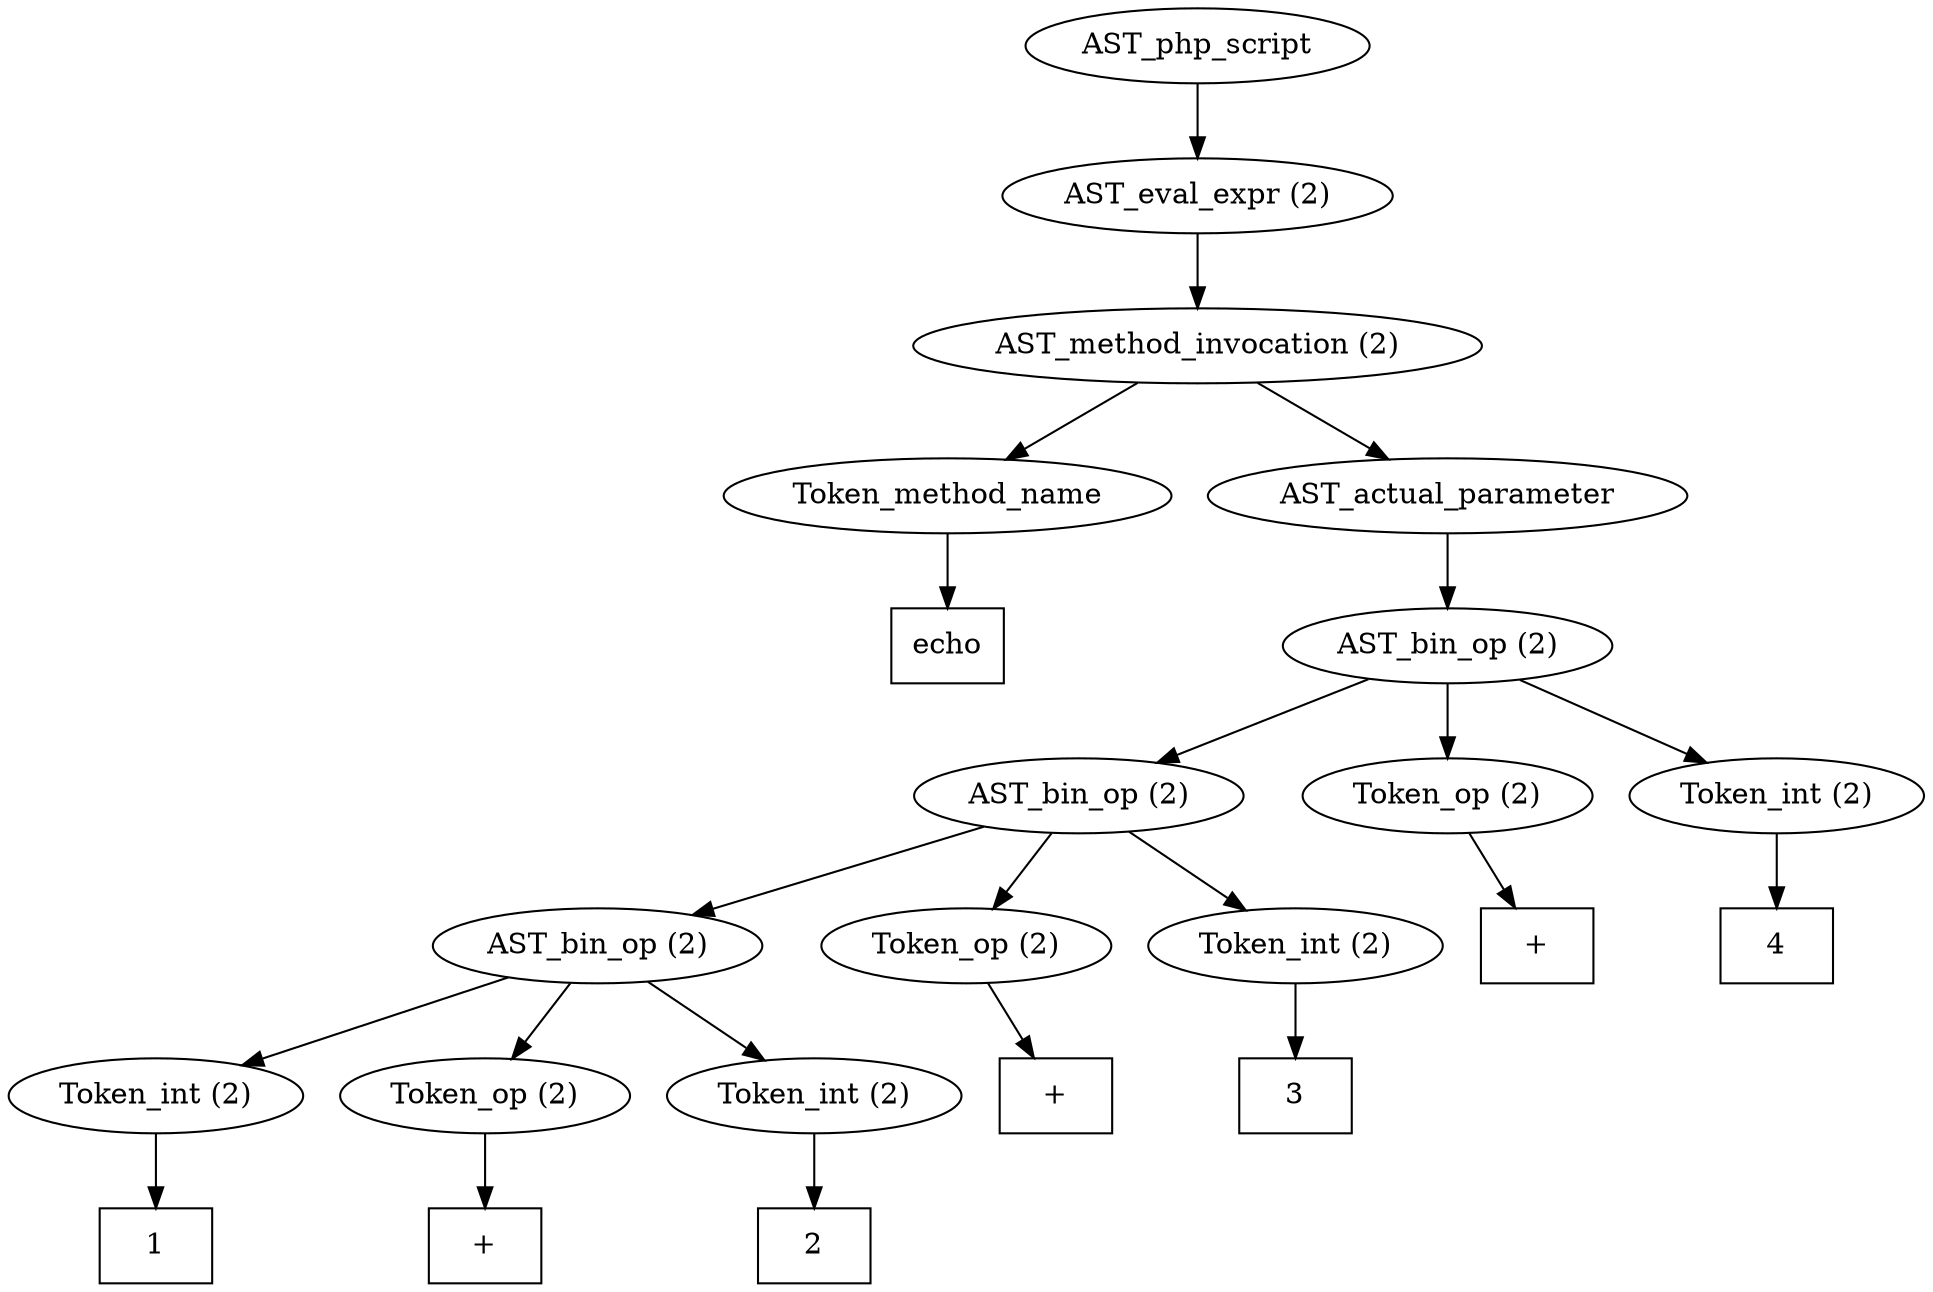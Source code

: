 /*
 * AST in dot format generated by phc -- the PHP compiler
 */

digraph AST {
node_0 [label="AST_php_script"];
node_1 [label="AST_eval_expr (2)"];
node_2 [label="AST_method_invocation (2)"];
node_3 [label="Token_method_name"];
node_4 [label="echo", shape=box]
node_3 -> node_4;
node_5 [label="AST_actual_parameter"];
node_6 [label="AST_bin_op (2)"];
node_7 [label="AST_bin_op (2)"];
node_8 [label="AST_bin_op (2)"];
node_9 [label="Token_int (2)"];
node_10 [label="1", shape=box]
node_9 -> node_10;
node_11 [label="Token_op (2)"];
node_12 [label="+", shape=box]
node_11 -> node_12;
node_13 [label="Token_int (2)"];
node_14 [label="2", shape=box]
node_13 -> node_14;
node_8 -> node_13;
node_8 -> node_11;
node_8 -> node_9;
node_15 [label="Token_op (2)"];
node_16 [label="+", shape=box]
node_15 -> node_16;
node_17 [label="Token_int (2)"];
node_18 [label="3", shape=box]
node_17 -> node_18;
node_7 -> node_17;
node_7 -> node_15;
node_7 -> node_8;
node_19 [label="Token_op (2)"];
node_20 [label="+", shape=box]
node_19 -> node_20;
node_21 [label="Token_int (2)"];
node_22 [label="4", shape=box]
node_21 -> node_22;
node_6 -> node_21;
node_6 -> node_19;
node_6 -> node_7;
node_5 -> node_6;
node_2 -> node_5;
node_2 -> node_3;
node_1 -> node_2;
node_0 -> node_1;
}
